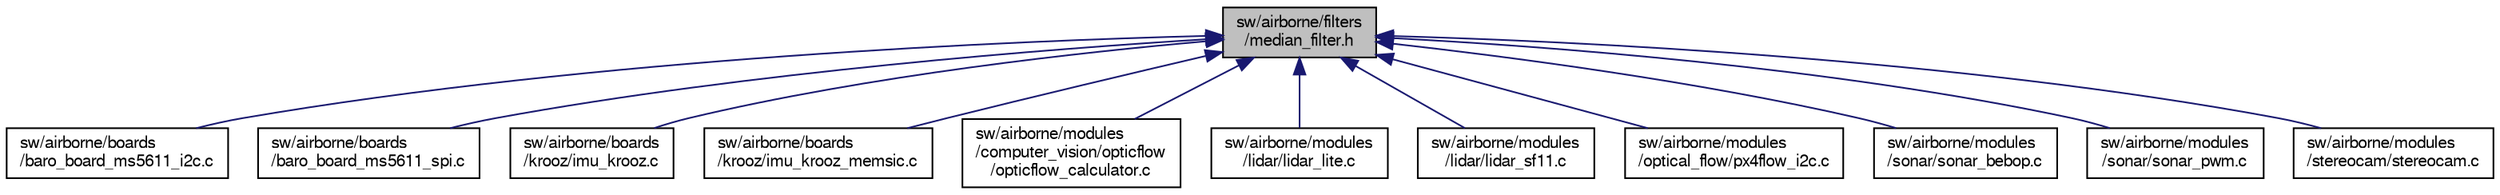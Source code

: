 digraph "sw/airborne/filters/median_filter.h"
{
  edge [fontname="FreeSans",fontsize="10",labelfontname="FreeSans",labelfontsize="10"];
  node [fontname="FreeSans",fontsize="10",shape=record];
  Node1 [label="sw/airborne/filters\l/median_filter.h",height=0.2,width=0.4,color="black", fillcolor="grey75", style="filled", fontcolor="black"];
  Node1 -> Node2 [dir="back",color="midnightblue",fontsize="10",style="solid",fontname="FreeSans"];
  Node2 [label="sw/airborne/boards\l/baro_board_ms5611_i2c.c",height=0.2,width=0.4,color="black", fillcolor="white", style="filled",URL="$baro__board__ms5611__i2c_8c.html",tooltip="Driver for onboard MS5611 baro via I2C. "];
  Node1 -> Node3 [dir="back",color="midnightblue",fontsize="10",style="solid",fontname="FreeSans"];
  Node3 [label="sw/airborne/boards\l/baro_board_ms5611_spi.c",height=0.2,width=0.4,color="black", fillcolor="white", style="filled",URL="$baro__board__ms5611__spi_8c.html",tooltip="Driver for onboard MS5611 baro via SPI. "];
  Node1 -> Node4 [dir="back",color="midnightblue",fontsize="10",style="solid",fontname="FreeSans"];
  Node4 [label="sw/airborne/boards\l/krooz/imu_krooz.c",height=0.2,width=0.4,color="black", fillcolor="white", style="filled",URL="$imu__krooz_8c.html",tooltip="Driver for the IMU on the KroozSD board. "];
  Node1 -> Node5 [dir="back",color="midnightblue",fontsize="10",style="solid",fontname="FreeSans"];
  Node5 [label="sw/airborne/boards\l/krooz/imu_krooz_memsic.c",height=0.2,width=0.4,color="black", fillcolor="white", style="filled",URL="$imu__krooz__memsic_8c.html",tooltip="Driver for the IMU on the KroozSD Big Rotorcraft Edition board. "];
  Node1 -> Node6 [dir="back",color="midnightblue",fontsize="10",style="solid",fontname="FreeSans"];
  Node6 [label="sw/airborne/modules\l/computer_vision/opticflow\l/opticflow_calculator.c",height=0.2,width=0.4,color="black", fillcolor="white", style="filled",URL="$opticflow__calculator_8c.html",tooltip="Estimate velocity from optic flow. "];
  Node1 -> Node7 [dir="back",color="midnightblue",fontsize="10",style="solid",fontname="FreeSans"];
  Node7 [label="sw/airborne/modules\l/lidar/lidar_lite.c",height=0.2,width=0.4,color="black", fillcolor="white", style="filled",URL="$lidar__lite_8c.html",tooltip="driver for the Lidar-Lite i2c lidar version 1 (silver label) "];
  Node1 -> Node8 [dir="back",color="midnightblue",fontsize="10",style="solid",fontname="FreeSans"];
  Node8 [label="sw/airborne/modules\l/lidar/lidar_sf11.c",height=0.2,width=0.4,color="black", fillcolor="white", style="filled",URL="$lidar__sf11_8c.html"];
  Node1 -> Node9 [dir="back",color="midnightblue",fontsize="10",style="solid",fontname="FreeSans"];
  Node9 [label="sw/airborne/modules\l/optical_flow/px4flow_i2c.c",height=0.2,width=0.4,color="black", fillcolor="white", style="filled",URL="$px4flow__i2c_8c.html"];
  Node1 -> Node10 [dir="back",color="midnightblue",fontsize="10",style="solid",fontname="FreeSans"];
  Node10 [label="sw/airborne/modules\l/sonar/sonar_bebop.c",height=0.2,width=0.4,color="black", fillcolor="white", style="filled",URL="$sonar__bebop_8c.html",tooltip="Parrot Bebop Sonar driver. "];
  Node1 -> Node11 [dir="back",color="midnightblue",fontsize="10",style="solid",fontname="FreeSans"];
  Node11 [label="sw/airborne/modules\l/sonar/sonar_pwm.c",height=0.2,width=0.4,color="black", fillcolor="white", style="filled",URL="$sonar__pwm_8c.html"];
  Node1 -> Node12 [dir="back",color="midnightblue",fontsize="10",style="solid",fontname="FreeSans"];
  Node12 [label="sw/airborne/modules\l/stereocam/stereocam.c",height=0.2,width=0.4,color="black", fillcolor="white", style="filled",URL="$stereocam_8c.html",tooltip="interface to TU Delft serial stereocam Include stereocam.xml to your airframe file. "];
}

